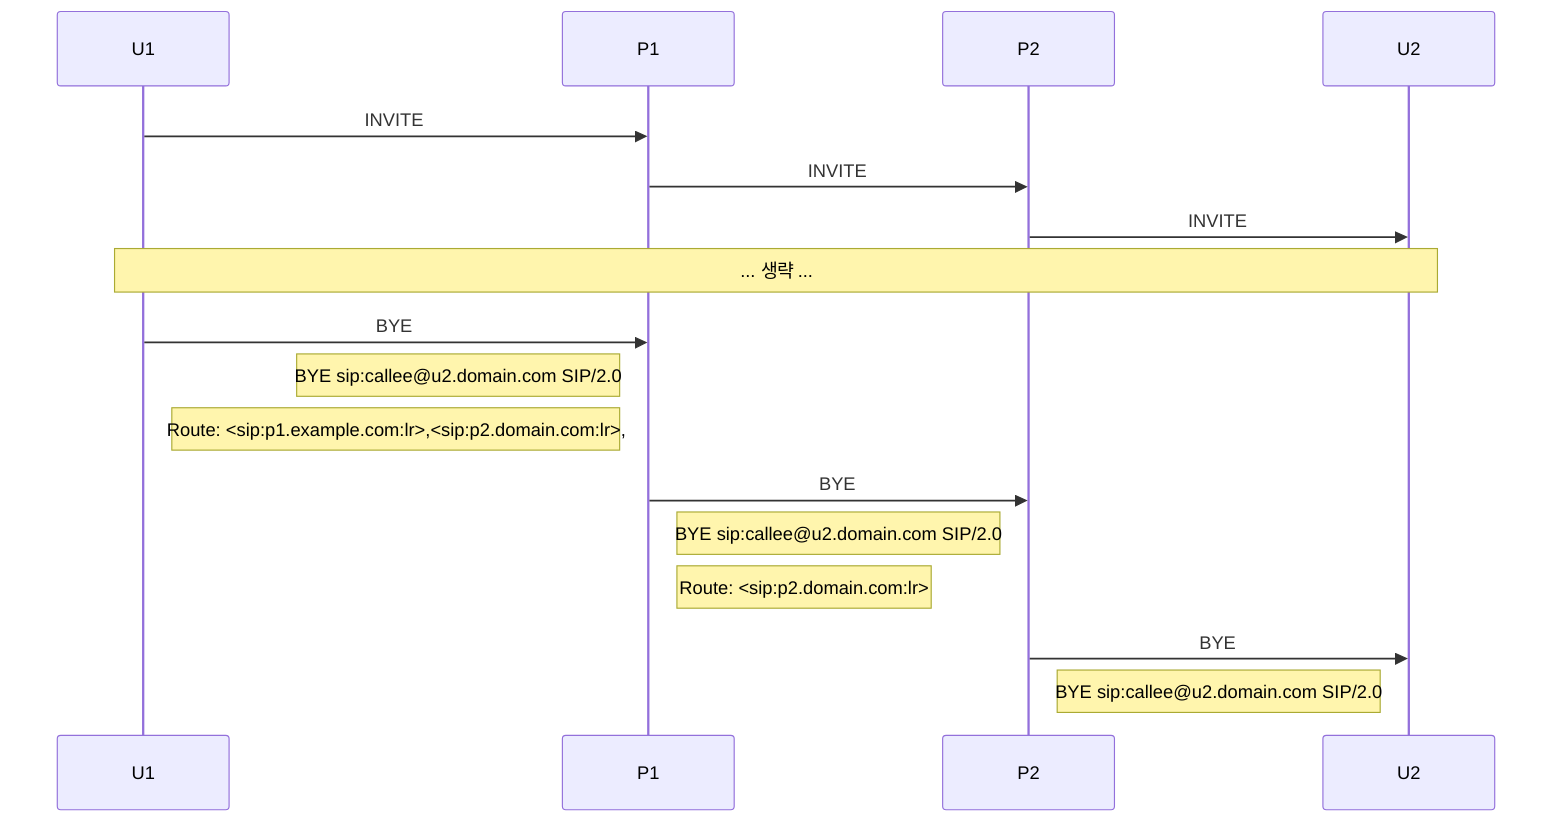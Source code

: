 %% Sequence diagram code
sequenceDiagram
    U1 ->> P1: INVITE
    P1 ->> P2: INVITE
    P2 ->> U2: INVITE
    Note over U1,U2: ... 생략 ... 
    U1 ->> P1: BYE
    Note left of P1: BYE sip:callee@u2.domain.com SIP/2.0
    Note left of P1: Route: <sip:p1.example.com:lr>,<sip:p2.domain.com:lr>,
    P1 ->> P2: BYE
    Note right of P1: BYE sip:callee@u2.domain.com SIP/2.0
    Note right of P1: Route: <sip:p2.domain.com:lr>
    P2 ->> U2: BYE
    Note left of U2: BYE sip:callee@u2.domain.com SIP/2.0